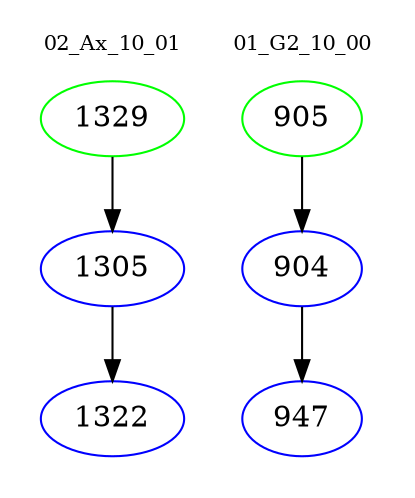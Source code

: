 digraph{
subgraph cluster_0 {
color = white
label = "02_Ax_10_01";
fontsize=10;
T0_1329 [label="1329", color="green"]
T0_1329 -> T0_1305 [color="black"]
T0_1305 [label="1305", color="blue"]
T0_1305 -> T0_1322 [color="black"]
T0_1322 [label="1322", color="blue"]
}
subgraph cluster_1 {
color = white
label = "01_G2_10_00";
fontsize=10;
T1_905 [label="905", color="green"]
T1_905 -> T1_904 [color="black"]
T1_904 [label="904", color="blue"]
T1_904 -> T1_947 [color="black"]
T1_947 [label="947", color="blue"]
}
}
